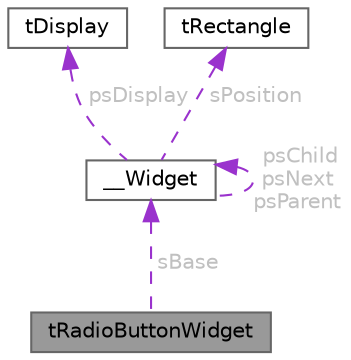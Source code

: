 digraph "tRadioButtonWidget"
{
 // LATEX_PDF_SIZE
  bgcolor="transparent";
  edge [fontname=Helvetica,fontsize=10,labelfontname=Helvetica,labelfontsize=10];
  node [fontname=Helvetica,fontsize=10,shape=box,height=0.2,width=0.4];
  Node1 [id="Node000001",label="tRadioButtonWidget",height=0.2,width=0.4,color="gray40", fillcolor="grey60", style="filled", fontcolor="black",tooltip="The structure that describes a radio button widget."];
  Node2 -> Node1 [id="edge1_Node000001_Node000002",dir="back",color="darkorchid3",style="dashed",tooltip=" ",label=" sBase",fontcolor="grey" ];
  Node2 [id="Node000002",label="__Widget",height=0.2,width=0.4,color="gray40", fillcolor="white", style="filled",URL="$struct____Widget.html",tooltip=" "];
  Node2 -> Node2 [id="edge2_Node000002_Node000002",dir="back",color="darkorchid3",style="dashed",tooltip=" ",label=" psChild\npsNext\npsParent",fontcolor="grey" ];
  Node3 -> Node2 [id="edge3_Node000002_Node000003",dir="back",color="darkorchid3",style="dashed",tooltip=" ",label=" psDisplay",fontcolor="grey" ];
  Node3 [id="Node000003",label="tDisplay",height=0.2,width=0.4,color="gray40", fillcolor="white", style="filled",URL="$structtDisplay.html",tooltip="This structure defines the characteristics of a display driver."];
  Node4 -> Node2 [id="edge4_Node000002_Node000004",dir="back",color="darkorchid3",style="dashed",tooltip=" ",label=" sPosition",fontcolor="grey" ];
  Node4 [id="Node000004",label="tRectangle",height=0.2,width=0.4,color="gray40", fillcolor="white", style="filled",URL="$structtRectangle.html",tooltip=" "];
}
